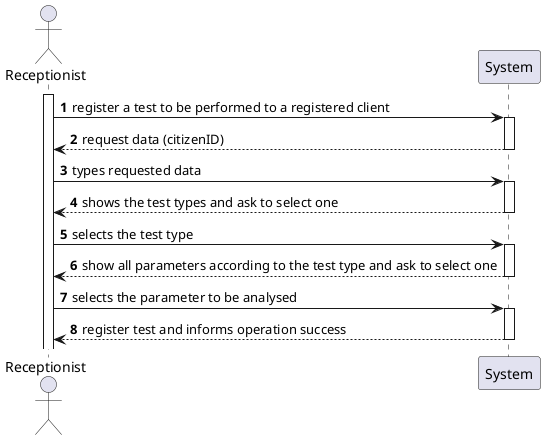 @startuml
'https://plantuml.com/sequence-diagram

autonumber

actor "Receptionist" as R
activate R
R -> System ++: register a test to be performed to a registered client
System -->  R --: request data (citizenID)
R -> System ++: types requested data
System --> R --: shows the test types and ask to select one
R -> System ++: selects the test type
System --> R --: show all parameters according to the test type and ask to select one
R -> System ++: selects the parameter to be analysed
System --> R --: register test and informs operation success
@enduml
